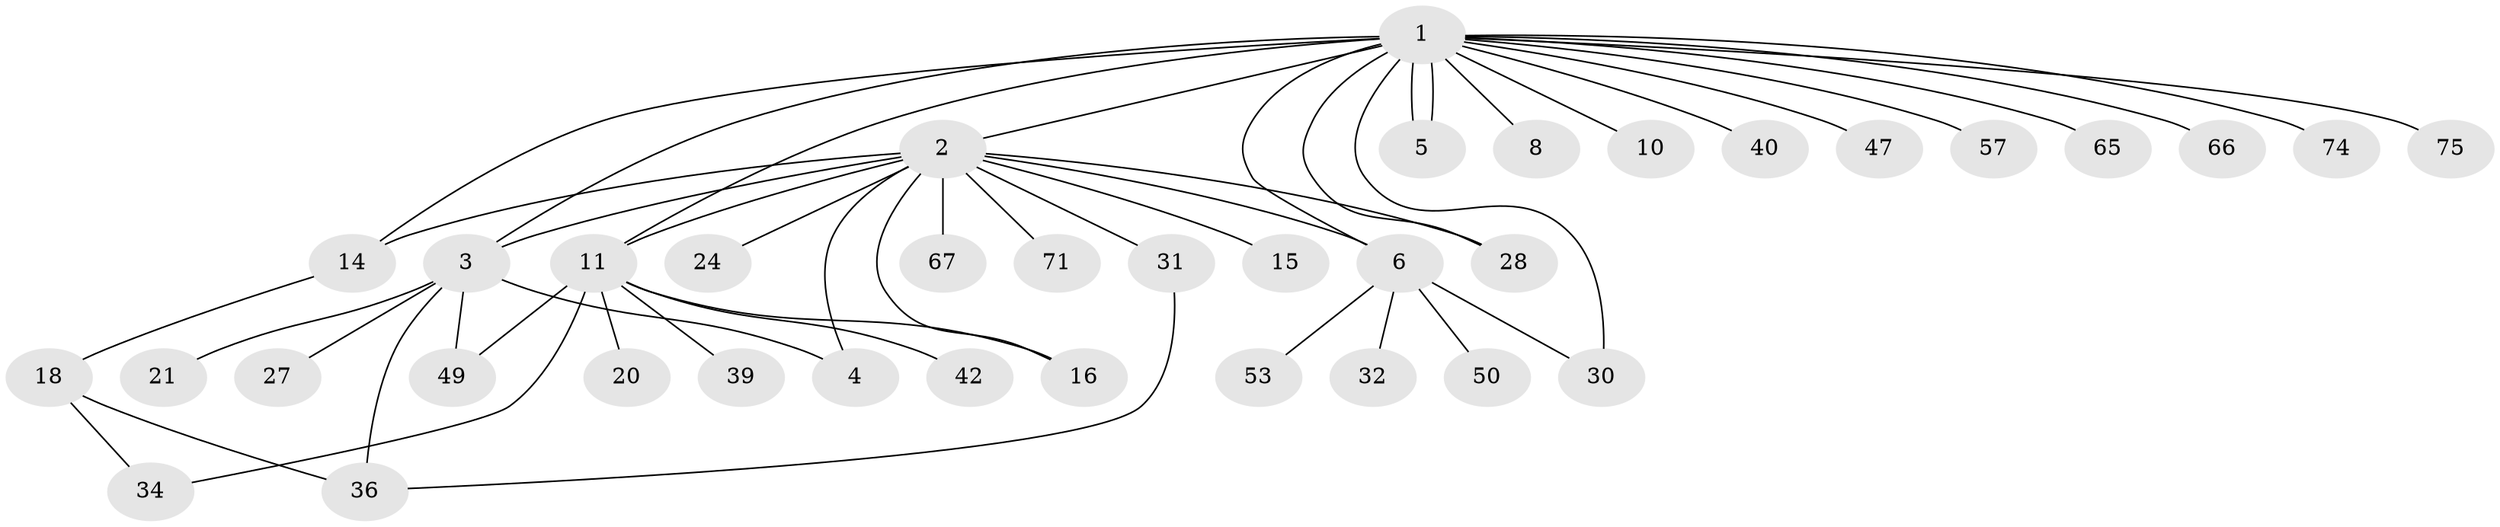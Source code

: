 // original degree distribution, {20: 0.013333333333333334, 13: 0.013333333333333334, 6: 0.02666666666666667, 2: 0.24, 4: 0.04, 3: 0.09333333333333334, 1: 0.5333333333333333, 11: 0.013333333333333334, 8: 0.013333333333333334, 5: 0.013333333333333334}
// Generated by graph-tools (version 1.1) at 2025/14/03/09/25 04:14:26]
// undirected, 37 vertices, 49 edges
graph export_dot {
graph [start="1"]
  node [color=gray90,style=filled];
  1;
  2;
  3 [super="+9+7"];
  4 [super="+22"];
  5;
  6;
  8 [super="+38+19"];
  10;
  11 [super="+60+12+13"];
  14 [super="+17+48"];
  15 [super="+43"];
  16 [super="+51"];
  18;
  20;
  21;
  24;
  27;
  28 [super="+54"];
  30;
  31 [super="+35"];
  32;
  34 [super="+41+44"];
  36;
  39;
  40;
  42;
  47;
  49 [super="+69"];
  50;
  53;
  57;
  65;
  66;
  67;
  71;
  74;
  75;
  1 -- 2;
  1 -- 3;
  1 -- 5;
  1 -- 5;
  1 -- 6;
  1 -- 8;
  1 -- 10;
  1 -- 11 [weight=3];
  1 -- 14;
  1 -- 30;
  1 -- 40;
  1 -- 47;
  1 -- 57;
  1 -- 65;
  1 -- 66;
  1 -- 74;
  1 -- 75;
  1 -- 28;
  2 -- 3;
  2 -- 4;
  2 -- 6;
  2 -- 14;
  2 -- 15;
  2 -- 24;
  2 -- 28;
  2 -- 31;
  2 -- 67;
  2 -- 71;
  2 -- 16;
  2 -- 11;
  3 -- 27;
  3 -- 49;
  3 -- 4;
  3 -- 21;
  3 -- 36;
  6 -- 30;
  6 -- 32;
  6 -- 50;
  6 -- 53;
  11 -- 16;
  11 -- 34;
  11 -- 39;
  11 -- 42;
  11 -- 49;
  11 -- 20;
  14 -- 18;
  18 -- 36;
  18 -- 34;
  31 -- 36;
}
